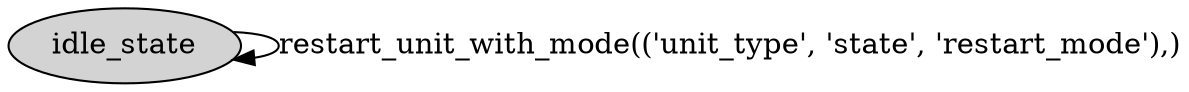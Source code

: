 digraph unit_restart_example_mbt {

  // Nodes
  idle_state [ style=filled, shape=ellipse, peripheries=1, fillcolor=lightgray ]

  // Transitions
  idle_state -> idle_state [ label="restart_unit_with_mode(('unit_type', 'state', 'restart_mode'),)", tooltip="restart_unit_with_mode(('unit_type', 'state', 'restart_mode'),)" ]
}
